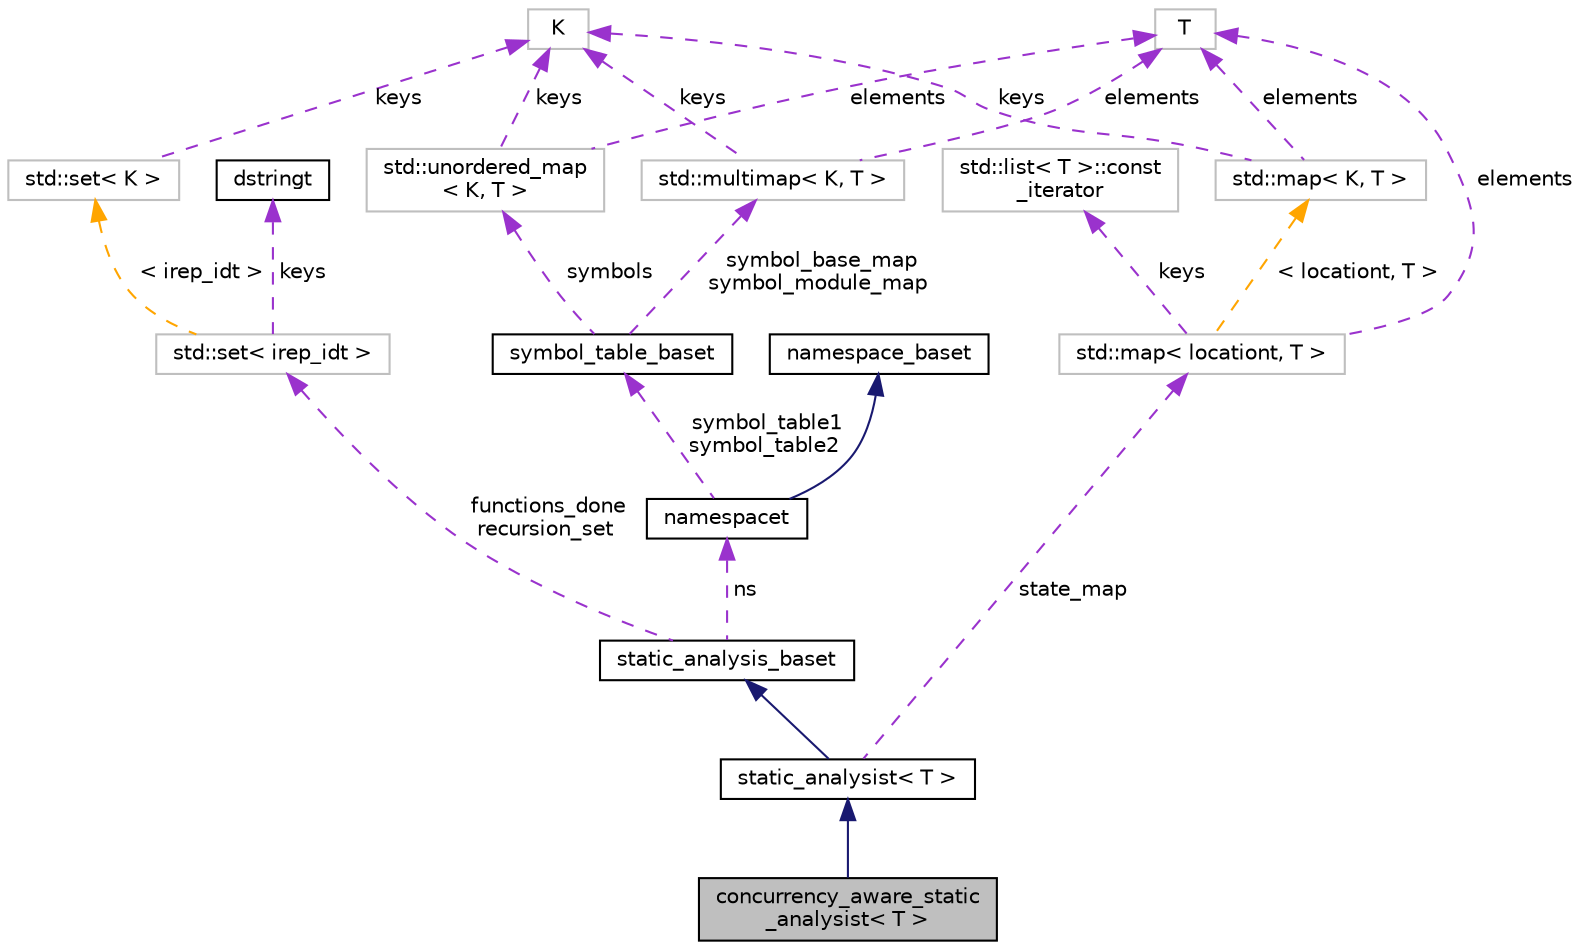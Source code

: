 digraph "concurrency_aware_static_analysist&lt; T &gt;"
{
 // LATEX_PDF_SIZE
  bgcolor="transparent";
  edge [fontname="Helvetica",fontsize="10",labelfontname="Helvetica",labelfontsize="10"];
  node [fontname="Helvetica",fontsize="10",shape=record];
  Node1 [label="concurrency_aware_static\l_analysist\< T \>",height=0.2,width=0.4,color="black", fillcolor="grey75", style="filled", fontcolor="black",tooltip=" "];
  Node2 -> Node1 [dir="back",color="midnightblue",fontsize="10",style="solid",fontname="Helvetica"];
  Node2 [label="static_analysist\< T \>",height=0.2,width=0.4,color="black",URL="$classstatic__analysist.html",tooltip=" "];
  Node3 -> Node2 [dir="back",color="midnightblue",fontsize="10",style="solid",fontname="Helvetica"];
  Node3 [label="static_analysis_baset",height=0.2,width=0.4,color="black",URL="$classstatic__analysis__baset.html",tooltip=" "];
  Node4 -> Node3 [dir="back",color="darkorchid3",fontsize="10",style="dashed",label=" functions_done\nrecursion_set" ,fontname="Helvetica"];
  Node4 [label="std::set\< irep_idt \>",height=0.2,width=0.4,color="grey75",tooltip=" "];
  Node5 -> Node4 [dir="back",color="darkorchid3",fontsize="10",style="dashed",label=" keys" ,fontname="Helvetica"];
  Node5 [label="dstringt",height=0.2,width=0.4,color="black",URL="$classdstringt.html",tooltip="dstringt has one field, an unsigned integer no which is an index into a static table of strings."];
  Node6 -> Node4 [dir="back",color="orange",fontsize="10",style="dashed",label=" \< irep_idt \>" ,fontname="Helvetica"];
  Node6 [label="std::set\< K \>",height=0.2,width=0.4,color="grey75",tooltip="STL class."];
  Node7 -> Node6 [dir="back",color="darkorchid3",fontsize="10",style="dashed",label=" keys" ,fontname="Helvetica"];
  Node7 [label="K",height=0.2,width=0.4,color="grey75",tooltip=" "];
  Node8 -> Node3 [dir="back",color="darkorchid3",fontsize="10",style="dashed",label=" ns" ,fontname="Helvetica"];
  Node8 [label="namespacet",height=0.2,width=0.4,color="black",URL="$classnamespacet.html",tooltip="A namespacet is essentially one or two symbol tables bound together, to allow for symbol lookups in t..."];
  Node9 -> Node8 [dir="back",color="midnightblue",fontsize="10",style="solid",fontname="Helvetica"];
  Node9 [label="namespace_baset",height=0.2,width=0.4,color="black",URL="$classnamespace__baset.html",tooltip="Basic interface for a namespace."];
  Node10 -> Node8 [dir="back",color="darkorchid3",fontsize="10",style="dashed",label=" symbol_table1\nsymbol_table2" ,fontname="Helvetica"];
  Node10 [label="symbol_table_baset",height=0.2,width=0.4,color="black",URL="$classsymbol__table__baset.html",tooltip="The symbol table base class interface."];
  Node11 -> Node10 [dir="back",color="darkorchid3",fontsize="10",style="dashed",label=" symbol_base_map\nsymbol_module_map" ,fontname="Helvetica"];
  Node11 [label="std::multimap\< K, T \>",height=0.2,width=0.4,color="grey75",tooltip="STL class."];
  Node7 -> Node11 [dir="back",color="darkorchid3",fontsize="10",style="dashed",label=" keys" ,fontname="Helvetica"];
  Node12 -> Node11 [dir="back",color="darkorchid3",fontsize="10",style="dashed",label=" elements" ,fontname="Helvetica"];
  Node12 [label="T",height=0.2,width=0.4,color="grey75",tooltip=" "];
  Node13 -> Node10 [dir="back",color="darkorchid3",fontsize="10",style="dashed",label=" symbols" ,fontname="Helvetica"];
  Node13 [label="std::unordered_map\l\< K, T \>",height=0.2,width=0.4,color="grey75",tooltip="STL class."];
  Node7 -> Node13 [dir="back",color="darkorchid3",fontsize="10",style="dashed",label=" keys" ,fontname="Helvetica"];
  Node12 -> Node13 [dir="back",color="darkorchid3",fontsize="10",style="dashed",label=" elements" ,fontname="Helvetica"];
  Node14 -> Node2 [dir="back",color="darkorchid3",fontsize="10",style="dashed",label=" state_map" ,fontname="Helvetica"];
  Node14 [label="std::map\< locationt, T \>",height=0.2,width=0.4,color="grey75",tooltip=" "];
  Node15 -> Node14 [dir="back",color="darkorchid3",fontsize="10",style="dashed",label=" keys" ,fontname="Helvetica"];
  Node15 [label="std::list\< T \>::const\l_iterator",height=0.2,width=0.4,color="grey75",tooltip="STL iterator class."];
  Node12 -> Node14 [dir="back",color="darkorchid3",fontsize="10",style="dashed",label=" elements" ,fontname="Helvetica"];
  Node16 -> Node14 [dir="back",color="orange",fontsize="10",style="dashed",label=" \< locationt, T \>" ,fontname="Helvetica"];
  Node16 [label="std::map\< K, T \>",height=0.2,width=0.4,color="grey75",tooltip="STL class."];
  Node7 -> Node16 [dir="back",color="darkorchid3",fontsize="10",style="dashed",label=" keys" ,fontname="Helvetica"];
  Node12 -> Node16 [dir="back",color="darkorchid3",fontsize="10",style="dashed",label=" elements" ,fontname="Helvetica"];
}
